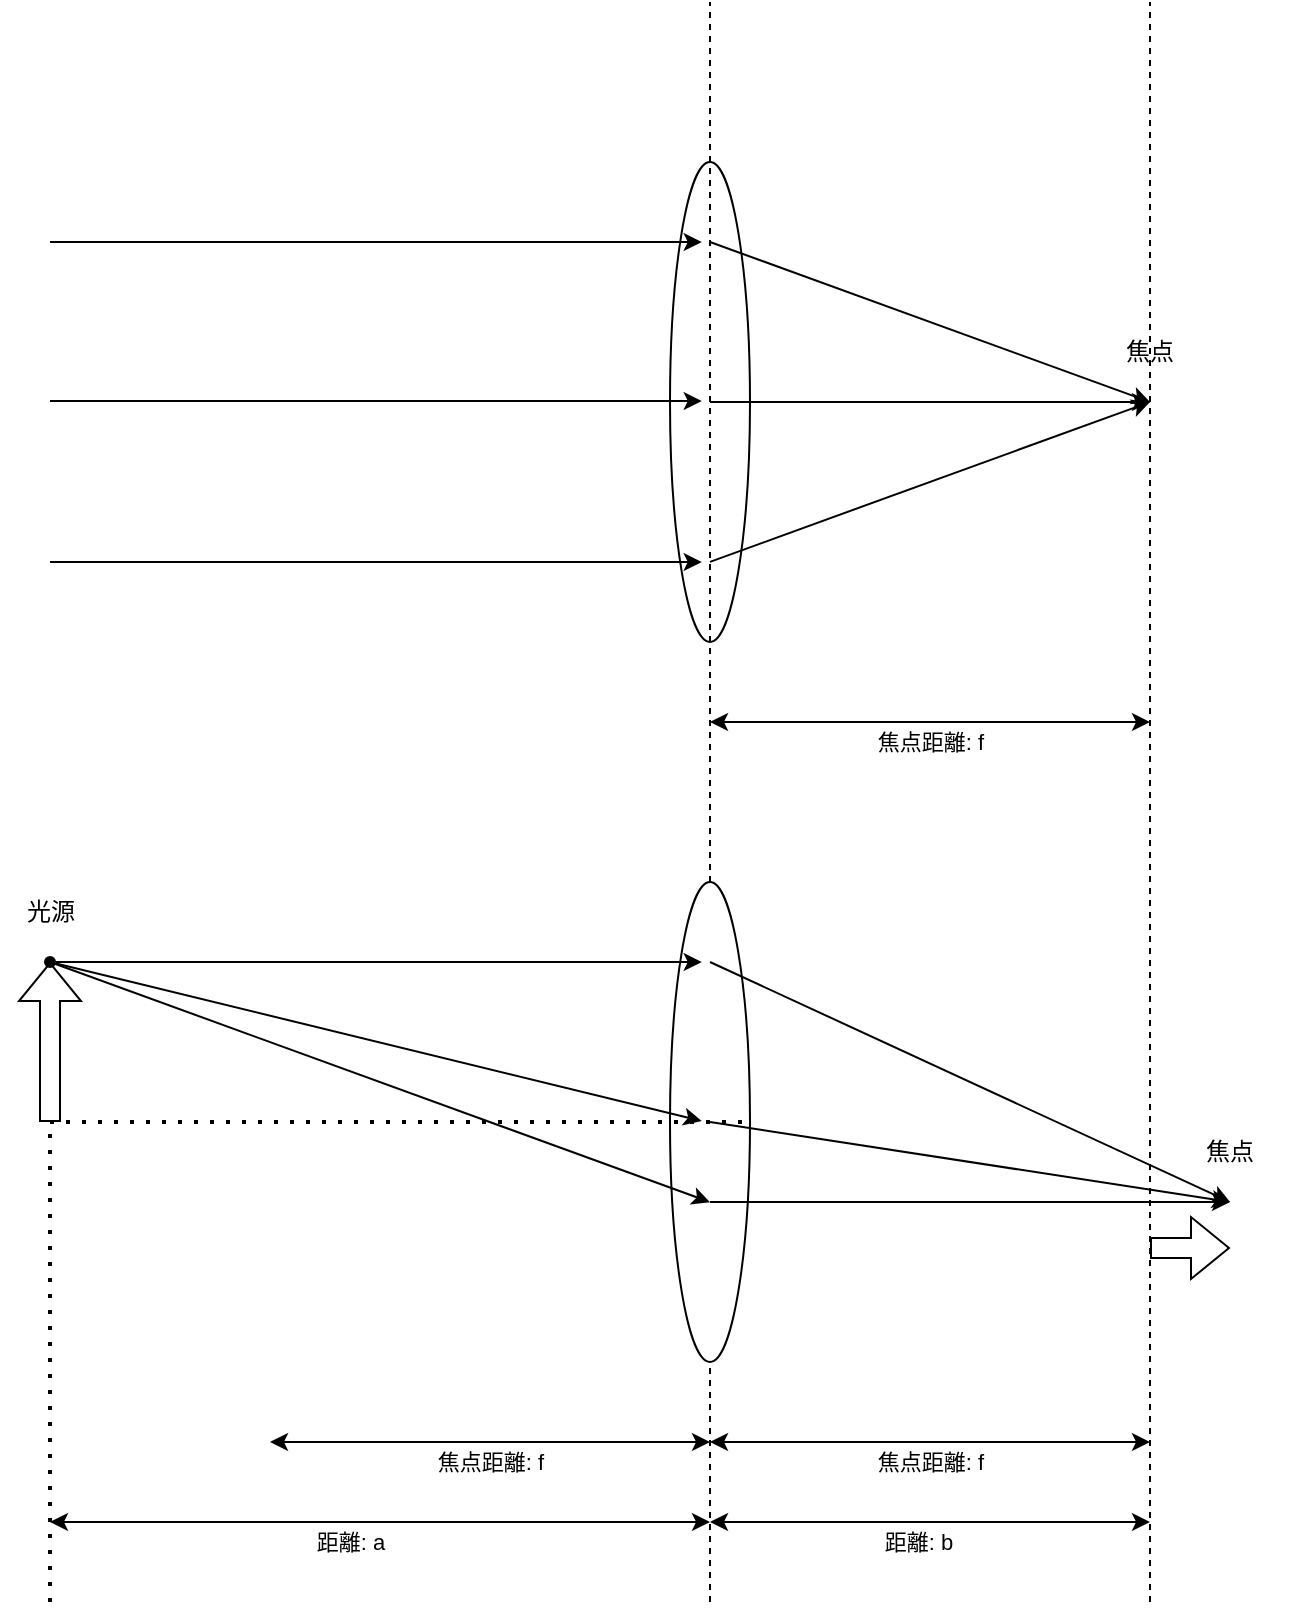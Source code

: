 <mxfile version="24.7.17">
  <diagram name="ページ1" id="jfSR7b8Io87XvGa51qNq">
    <mxGraphModel dx="954" dy="622" grid="1" gridSize="10" guides="1" tooltips="1" connect="1" arrows="1" fold="1" page="1" pageScale="1" pageWidth="827" pageHeight="1169" math="0" shadow="0">
      <root>
        <mxCell id="0" />
        <mxCell id="1" parent="0" />
        <mxCell id="CxT9KoslfKU7W_g5vNrx-1" value="" style="ellipse;whiteSpace=wrap;html=1;" vertex="1" parent="1">
          <mxGeometry x="400" y="160" width="40" height="240" as="geometry" />
        </mxCell>
        <mxCell id="CxT9KoslfKU7W_g5vNrx-2" value="" style="endArrow=classic;html=1;rounded=0;entryX=0;entryY=0;entryDx=0;entryDy=0;" edge="1" parent="1">
          <mxGeometry width="50" height="50" relative="1" as="geometry">
            <mxPoint x="90" y="200" as="sourcePoint" />
            <mxPoint x="415.858" y="199.997" as="targetPoint" />
          </mxGeometry>
        </mxCell>
        <mxCell id="CxT9KoslfKU7W_g5vNrx-3" value="" style="endArrow=classic;html=1;rounded=0;entryX=0;entryY=0;entryDx=0;entryDy=0;" edge="1" parent="1">
          <mxGeometry width="50" height="50" relative="1" as="geometry">
            <mxPoint x="90" y="279.5" as="sourcePoint" />
            <mxPoint x="415.858" y="279.497" as="targetPoint" />
          </mxGeometry>
        </mxCell>
        <mxCell id="CxT9KoslfKU7W_g5vNrx-4" value="" style="endArrow=classic;html=1;rounded=0;entryX=0;entryY=0;entryDx=0;entryDy=0;" edge="1" parent="1">
          <mxGeometry width="50" height="50" relative="1" as="geometry">
            <mxPoint x="90" y="360" as="sourcePoint" />
            <mxPoint x="415.858" y="359.997" as="targetPoint" />
          </mxGeometry>
        </mxCell>
        <mxCell id="CxT9KoslfKU7W_g5vNrx-5" value="" style="endArrow=classic;html=1;rounded=0;" edge="1" parent="1">
          <mxGeometry width="50" height="50" relative="1" as="geometry">
            <mxPoint x="420" y="200" as="sourcePoint" />
            <mxPoint x="640" y="280" as="targetPoint" />
          </mxGeometry>
        </mxCell>
        <mxCell id="CxT9KoslfKU7W_g5vNrx-6" value="" style="endArrow=classic;html=1;rounded=0;exitX=0.5;exitY=0.833;exitDx=0;exitDy=0;exitPerimeter=0;" edge="1" parent="1" source="CxT9KoslfKU7W_g5vNrx-1">
          <mxGeometry width="50" height="50" relative="1" as="geometry">
            <mxPoint x="430" y="210" as="sourcePoint" />
            <mxPoint x="640" y="280" as="targetPoint" />
          </mxGeometry>
        </mxCell>
        <mxCell id="CxT9KoslfKU7W_g5vNrx-8" value="焦点" style="text;html=1;align=center;verticalAlign=middle;whiteSpace=wrap;rounded=0;" vertex="1" parent="1">
          <mxGeometry x="610" y="240" width="60" height="30" as="geometry" />
        </mxCell>
        <mxCell id="CxT9KoslfKU7W_g5vNrx-7" value="" style="endArrow=classic;html=1;rounded=0;exitX=0.5;exitY=0.5;exitDx=0;exitDy=0;exitPerimeter=0;" edge="1" parent="1" source="CxT9KoslfKU7W_g5vNrx-1">
          <mxGeometry width="50" height="50" relative="1" as="geometry">
            <mxPoint x="430" y="210" as="sourcePoint" />
            <mxPoint x="640" y="280" as="targetPoint" />
          </mxGeometry>
        </mxCell>
        <mxCell id="CxT9KoslfKU7W_g5vNrx-9" value="" style="endArrow=none;dashed=1;html=1;rounded=0;" edge="1" parent="1">
          <mxGeometry width="50" height="50" relative="1" as="geometry">
            <mxPoint x="420" y="880" as="sourcePoint" />
            <mxPoint x="420" y="80" as="targetPoint" />
          </mxGeometry>
        </mxCell>
        <mxCell id="CxT9KoslfKU7W_g5vNrx-10" value="" style="endArrow=classic;startArrow=classic;html=1;rounded=0;" edge="1" parent="1">
          <mxGeometry width="50" height="50" relative="1" as="geometry">
            <mxPoint x="420" y="440" as="sourcePoint" />
            <mxPoint x="640" y="440" as="targetPoint" />
          </mxGeometry>
        </mxCell>
        <mxCell id="CxT9KoslfKU7W_g5vNrx-12" value="焦点距離: f" style="edgeLabel;html=1;align=center;verticalAlign=middle;resizable=0;points=[];" vertex="1" connectable="0" parent="CxT9KoslfKU7W_g5vNrx-10">
          <mxGeometry x="0.118" y="-4" relative="1" as="geometry">
            <mxPoint x="-13" y="6" as="offset" />
          </mxGeometry>
        </mxCell>
        <mxCell id="CxT9KoslfKU7W_g5vNrx-11" value="" style="endArrow=none;dashed=1;html=1;rounded=0;" edge="1" parent="1">
          <mxGeometry width="50" height="50" relative="1" as="geometry">
            <mxPoint x="640" y="880" as="sourcePoint" />
            <mxPoint x="640" y="80" as="targetPoint" />
          </mxGeometry>
        </mxCell>
        <mxCell id="CxT9KoslfKU7W_g5vNrx-13" value="" style="ellipse;whiteSpace=wrap;html=1;" vertex="1" parent="1">
          <mxGeometry x="400" y="520" width="40" height="240" as="geometry" />
        </mxCell>
        <mxCell id="CxT9KoslfKU7W_g5vNrx-14" value="" style="endArrow=classic;html=1;rounded=0;entryX=0;entryY=0;entryDx=0;entryDy=0;" edge="1" parent="1">
          <mxGeometry width="50" height="50" relative="1" as="geometry">
            <mxPoint x="90" y="560" as="sourcePoint" />
            <mxPoint x="415.858" y="559.997" as="targetPoint" />
          </mxGeometry>
        </mxCell>
        <mxCell id="CxT9KoslfKU7W_g5vNrx-15" value="" style="endArrow=classic;html=1;rounded=0;entryX=0;entryY=0;entryDx=0;entryDy=0;" edge="1" parent="1" source="CxT9KoslfKU7W_g5vNrx-22">
          <mxGeometry width="50" height="50" relative="1" as="geometry">
            <mxPoint x="90" y="639.5" as="sourcePoint" />
            <mxPoint x="415.858" y="639.497" as="targetPoint" />
          </mxGeometry>
        </mxCell>
        <mxCell id="CxT9KoslfKU7W_g5vNrx-16" value="" style="endArrow=classic;html=1;rounded=0;entryX=0.5;entryY=0.667;entryDx=0;entryDy=0;entryPerimeter=0;" edge="1" parent="1" source="CxT9KoslfKU7W_g5vNrx-22" target="CxT9KoslfKU7W_g5vNrx-13">
          <mxGeometry width="50" height="50" relative="1" as="geometry">
            <mxPoint x="90" y="720" as="sourcePoint" />
            <mxPoint x="415.858" y="719.997" as="targetPoint" />
          </mxGeometry>
        </mxCell>
        <mxCell id="CxT9KoslfKU7W_g5vNrx-17" value="" style="endArrow=classic;html=1;rounded=0;" edge="1" parent="1">
          <mxGeometry width="50" height="50" relative="1" as="geometry">
            <mxPoint x="420" y="560" as="sourcePoint" />
            <mxPoint x="680" y="680" as="targetPoint" />
          </mxGeometry>
        </mxCell>
        <mxCell id="CxT9KoslfKU7W_g5vNrx-18" value="" style="endArrow=classic;html=1;rounded=0;" edge="1" parent="1">
          <mxGeometry width="50" height="50" relative="1" as="geometry">
            <mxPoint x="420" y="680" as="sourcePoint" />
            <mxPoint x="680" y="680" as="targetPoint" />
          </mxGeometry>
        </mxCell>
        <mxCell id="CxT9KoslfKU7W_g5vNrx-19" value="焦点" style="text;html=1;align=center;verticalAlign=middle;whiteSpace=wrap;rounded=0;" vertex="1" parent="1">
          <mxGeometry x="650" y="640" width="60" height="30" as="geometry" />
        </mxCell>
        <mxCell id="CxT9KoslfKU7W_g5vNrx-20" value="" style="endArrow=classic;html=1;rounded=0;exitX=0.5;exitY=0.5;exitDx=0;exitDy=0;exitPerimeter=0;" edge="1" parent="1" source="CxT9KoslfKU7W_g5vNrx-13">
          <mxGeometry width="50" height="50" relative="1" as="geometry">
            <mxPoint x="430" y="570" as="sourcePoint" />
            <mxPoint x="680" y="680" as="targetPoint" />
          </mxGeometry>
        </mxCell>
        <mxCell id="CxT9KoslfKU7W_g5vNrx-22" value="" style="shape=waypoint;sketch=0;fillStyle=solid;size=6;pointerEvents=1;points=[];fillColor=none;resizable=0;rotatable=0;perimeter=centerPerimeter;snapToPoint=1;" vertex="1" parent="1">
          <mxGeometry x="80" y="550" width="20" height="20" as="geometry" />
        </mxCell>
        <mxCell id="CxT9KoslfKU7W_g5vNrx-24" value="" style="endArrow=classic;startArrow=classic;html=1;rounded=0;" edge="1" parent="1">
          <mxGeometry width="50" height="50" relative="1" as="geometry">
            <mxPoint x="420" y="800" as="sourcePoint" />
            <mxPoint x="640" y="800" as="targetPoint" />
          </mxGeometry>
        </mxCell>
        <mxCell id="CxT9KoslfKU7W_g5vNrx-25" value="焦点距離: f" style="edgeLabel;html=1;align=center;verticalAlign=middle;resizable=0;points=[];" vertex="1" connectable="0" parent="CxT9KoslfKU7W_g5vNrx-24">
          <mxGeometry x="0.118" y="-4" relative="1" as="geometry">
            <mxPoint x="-13" y="6" as="offset" />
          </mxGeometry>
        </mxCell>
        <mxCell id="CxT9KoslfKU7W_g5vNrx-26" value="光源" style="text;html=1;align=center;verticalAlign=middle;resizable=0;points=[];autosize=1;strokeColor=none;fillColor=none;" vertex="1" parent="1">
          <mxGeometry x="65" y="520" width="50" height="30" as="geometry" />
        </mxCell>
        <mxCell id="CxT9KoslfKU7W_g5vNrx-27" value="" style="endArrow=none;dashed=1;html=1;dashPattern=1 3;strokeWidth=2;rounded=0;" edge="1" parent="1">
          <mxGeometry width="50" height="50" relative="1" as="geometry">
            <mxPoint x="90" y="640" as="sourcePoint" />
            <mxPoint x="440" y="640" as="targetPoint" />
          </mxGeometry>
        </mxCell>
        <mxCell id="CxT9KoslfKU7W_g5vNrx-29" value="" style="shape=flexArrow;endArrow=classic;html=1;rounded=0;entryX=0.4;entryY=1;entryDx=0;entryDy=0;entryPerimeter=0;" edge="1" parent="1" target="CxT9KoslfKU7W_g5vNrx-22">
          <mxGeometry width="50" height="50" relative="1" as="geometry">
            <mxPoint x="90" y="640" as="sourcePoint" />
            <mxPoint x="440" y="640" as="targetPoint" />
          </mxGeometry>
        </mxCell>
        <mxCell id="CxT9KoslfKU7W_g5vNrx-30" value="" style="endArrow=classic;startArrow=classic;html=1;rounded=0;" edge="1" parent="1">
          <mxGeometry width="50" height="50" relative="1" as="geometry">
            <mxPoint x="200" y="800" as="sourcePoint" />
            <mxPoint x="420" y="800" as="targetPoint" />
          </mxGeometry>
        </mxCell>
        <mxCell id="CxT9KoslfKU7W_g5vNrx-31" value="焦点距離: f" style="edgeLabel;html=1;align=center;verticalAlign=middle;resizable=0;points=[];" vertex="1" connectable="0" parent="CxT9KoslfKU7W_g5vNrx-30">
          <mxGeometry x="0.118" y="-4" relative="1" as="geometry">
            <mxPoint x="-13" y="6" as="offset" />
          </mxGeometry>
        </mxCell>
        <mxCell id="CxT9KoslfKU7W_g5vNrx-32" value="" style="shape=flexArrow;endArrow=classic;html=1;rounded=0;" edge="1" parent="1">
          <mxGeometry width="50" height="50" relative="1" as="geometry">
            <mxPoint x="640" y="703" as="sourcePoint" />
            <mxPoint x="680" y="703" as="targetPoint" />
          </mxGeometry>
        </mxCell>
        <mxCell id="CxT9KoslfKU7W_g5vNrx-33" value="" style="endArrow=classic;startArrow=classic;html=1;rounded=0;" edge="1" parent="1">
          <mxGeometry width="50" height="50" relative="1" as="geometry">
            <mxPoint x="420" y="840" as="sourcePoint" />
            <mxPoint x="640" y="840" as="targetPoint" />
          </mxGeometry>
        </mxCell>
        <mxCell id="CxT9KoslfKU7W_g5vNrx-34" value="距離: b" style="edgeLabel;html=1;align=center;verticalAlign=middle;resizable=0;points=[];" vertex="1" connectable="0" parent="CxT9KoslfKU7W_g5vNrx-33">
          <mxGeometry x="-0.2" y="3" relative="1" as="geometry">
            <mxPoint x="16" y="13" as="offset" />
          </mxGeometry>
        </mxCell>
        <mxCell id="CxT9KoslfKU7W_g5vNrx-35" value="" style="endArrow=none;dashed=1;html=1;dashPattern=1 3;strokeWidth=2;rounded=0;" edge="1" parent="1">
          <mxGeometry width="50" height="50" relative="1" as="geometry">
            <mxPoint x="90" y="880" as="sourcePoint" />
            <mxPoint x="90" y="640" as="targetPoint" />
          </mxGeometry>
        </mxCell>
        <mxCell id="CxT9KoslfKU7W_g5vNrx-36" value="" style="endArrow=classic;startArrow=classic;html=1;rounded=0;" edge="1" parent="1">
          <mxGeometry width="50" height="50" relative="1" as="geometry">
            <mxPoint x="90" y="840" as="sourcePoint" />
            <mxPoint x="420" y="840" as="targetPoint" />
          </mxGeometry>
        </mxCell>
        <mxCell id="CxT9KoslfKU7W_g5vNrx-37" value="距離: a" style="edgeLabel;html=1;align=center;verticalAlign=middle;resizable=0;points=[];" vertex="1" connectable="0" parent="CxT9KoslfKU7W_g5vNrx-36">
          <mxGeometry x="-0.067" y="-1" relative="1" as="geometry">
            <mxPoint x="-4" y="9" as="offset" />
          </mxGeometry>
        </mxCell>
      </root>
    </mxGraphModel>
  </diagram>
</mxfile>
